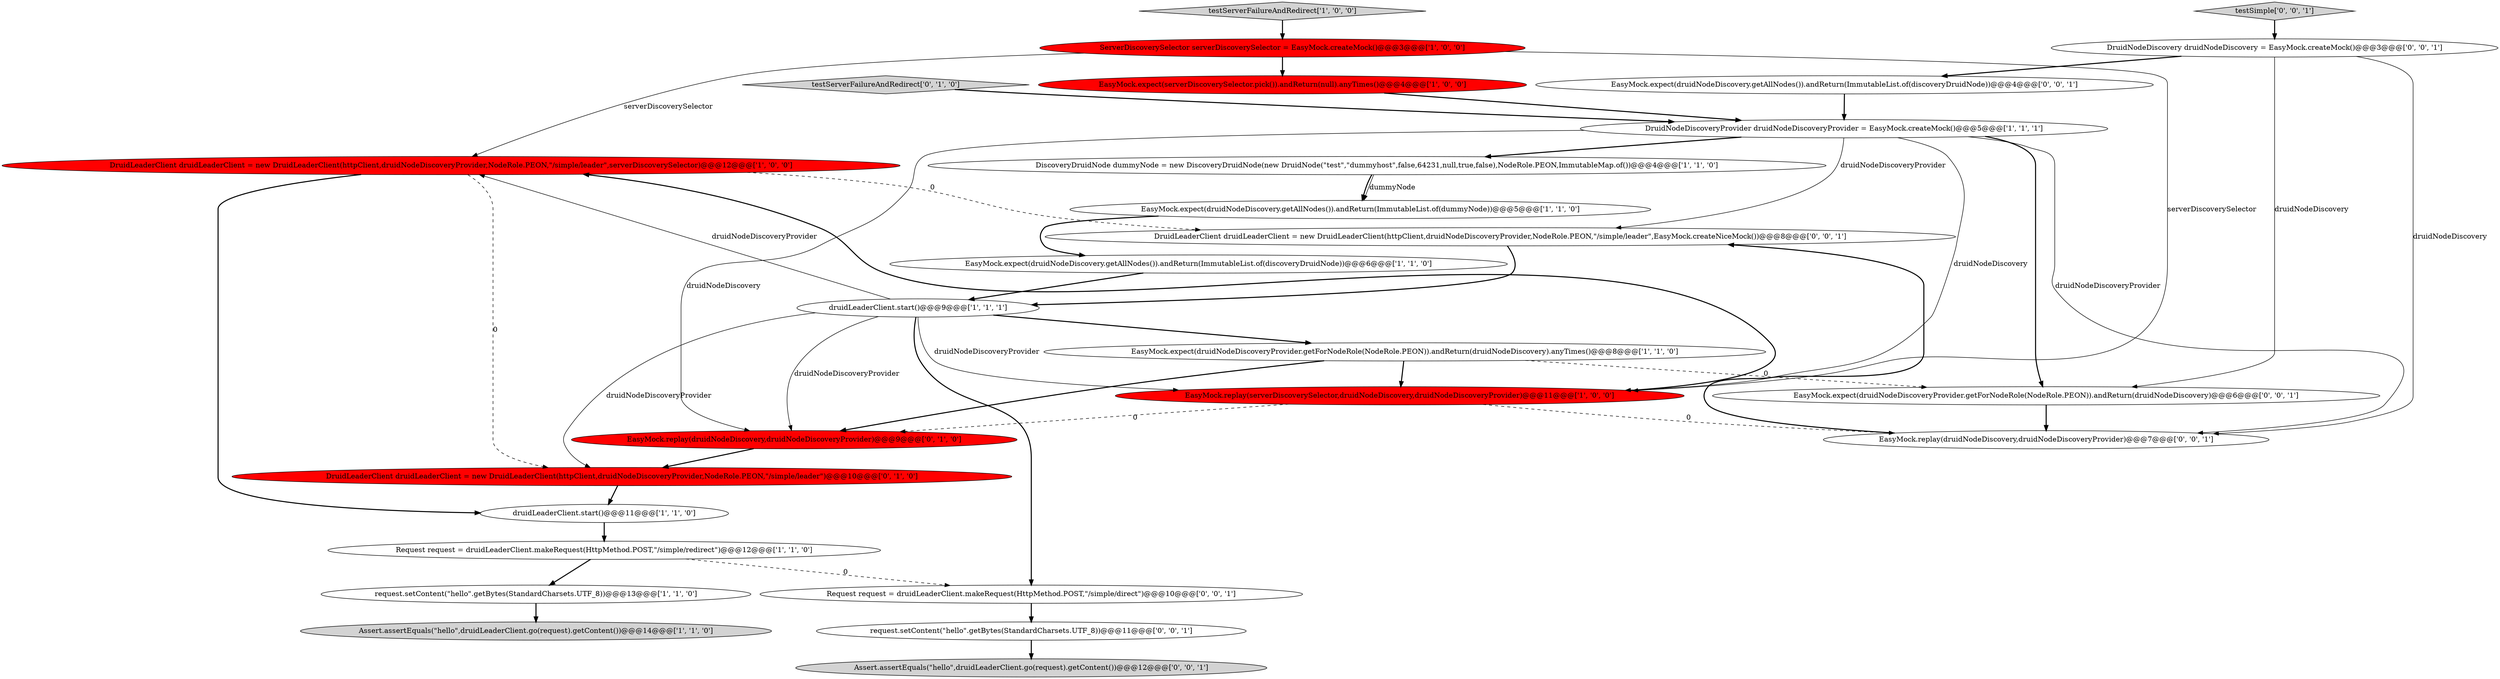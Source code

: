 digraph {
9 [style = filled, label = "DruidLeaderClient druidLeaderClient = new DruidLeaderClient(httpClient,druidNodeDiscoveryProvider,NodeRole.PEON,\"/simple/leader\",serverDiscoverySelector)@@@12@@@['1', '0', '0']", fillcolor = red, shape = ellipse image = "AAA1AAABBB1BBB"];
2 [style = filled, label = "testServerFailureAndRedirect['1', '0', '0']", fillcolor = lightgray, shape = diamond image = "AAA0AAABBB1BBB"];
10 [style = filled, label = "DruidNodeDiscoveryProvider druidNodeDiscoveryProvider = EasyMock.createMock()@@@5@@@['1', '1', '1']", fillcolor = white, shape = ellipse image = "AAA0AAABBB1BBB"];
4 [style = filled, label = "Assert.assertEquals(\"hello\",druidLeaderClient.go(request).getContent())@@@14@@@['1', '1', '0']", fillcolor = lightgray, shape = ellipse image = "AAA0AAABBB1BBB"];
8 [style = filled, label = "request.setContent(\"hello\".getBytes(StandardCharsets.UTF_8))@@@13@@@['1', '1', '0']", fillcolor = white, shape = ellipse image = "AAA0AAABBB1BBB"];
11 [style = filled, label = "druidLeaderClient.start()@@@11@@@['1', '1', '0']", fillcolor = white, shape = ellipse image = "AAA0AAABBB1BBB"];
23 [style = filled, label = "DruidNodeDiscovery druidNodeDiscovery = EasyMock.createMock()@@@3@@@['0', '0', '1']", fillcolor = white, shape = ellipse image = "AAA0AAABBB3BBB"];
24 [style = filled, label = "EasyMock.expect(druidNodeDiscovery.getAllNodes()).andReturn(ImmutableList.of(discoveryDruidNode))@@@4@@@['0', '0', '1']", fillcolor = white, shape = ellipse image = "AAA0AAABBB3BBB"];
25 [style = filled, label = "Request request = druidLeaderClient.makeRequest(HttpMethod.POST,\"/simple/direct\")@@@10@@@['0', '0', '1']", fillcolor = white, shape = ellipse image = "AAA0AAABBB3BBB"];
5 [style = filled, label = "EasyMock.expect(serverDiscoverySelector.pick()).andReturn(null).anyTimes()@@@4@@@['1', '0', '0']", fillcolor = red, shape = ellipse image = "AAA1AAABBB1BBB"];
15 [style = filled, label = "testServerFailureAndRedirect['0', '1', '0']", fillcolor = lightgray, shape = diamond image = "AAA0AAABBB2BBB"];
12 [style = filled, label = "EasyMock.expect(druidNodeDiscovery.getAllNodes()).andReturn(ImmutableList.of(dummyNode))@@@5@@@['1', '1', '0']", fillcolor = white, shape = ellipse image = "AAA0AAABBB1BBB"];
1 [style = filled, label = "EasyMock.expect(druidNodeDiscovery.getAllNodes()).andReturn(ImmutableList.of(discoveryDruidNode))@@@6@@@['1', '1', '0']", fillcolor = white, shape = ellipse image = "AAA0AAABBB1BBB"];
0 [style = filled, label = "ServerDiscoverySelector serverDiscoverySelector = EasyMock.createMock()@@@3@@@['1', '0', '0']", fillcolor = red, shape = ellipse image = "AAA1AAABBB1BBB"];
19 [style = filled, label = "request.setContent(\"hello\".getBytes(StandardCharsets.UTF_8))@@@11@@@['0', '0', '1']", fillcolor = white, shape = ellipse image = "AAA0AAABBB3BBB"];
17 [style = filled, label = "DruidLeaderClient druidLeaderClient = new DruidLeaderClient(httpClient,druidNodeDiscoveryProvider,NodeRole.PEON,\"/simple/leader\")@@@10@@@['0', '1', '0']", fillcolor = red, shape = ellipse image = "AAA1AAABBB2BBB"];
14 [style = filled, label = "EasyMock.replay(serverDiscoverySelector,druidNodeDiscovery,druidNodeDiscoveryProvider)@@@11@@@['1', '0', '0']", fillcolor = red, shape = ellipse image = "AAA1AAABBB1BBB"];
26 [style = filled, label = "Assert.assertEquals(\"hello\",druidLeaderClient.go(request).getContent())@@@12@@@['0', '0', '1']", fillcolor = lightgray, shape = ellipse image = "AAA0AAABBB3BBB"];
6 [style = filled, label = "DiscoveryDruidNode dummyNode = new DiscoveryDruidNode(new DruidNode(\"test\",\"dummyhost\",false,64231,null,true,false),NodeRole.PEON,ImmutableMap.of())@@@4@@@['1', '1', '0']", fillcolor = white, shape = ellipse image = "AAA0AAABBB1BBB"];
16 [style = filled, label = "EasyMock.replay(druidNodeDiscovery,druidNodeDiscoveryProvider)@@@9@@@['0', '1', '0']", fillcolor = red, shape = ellipse image = "AAA1AAABBB2BBB"];
20 [style = filled, label = "testSimple['0', '0', '1']", fillcolor = lightgray, shape = diamond image = "AAA0AAABBB3BBB"];
13 [style = filled, label = "druidLeaderClient.start()@@@9@@@['1', '1', '1']", fillcolor = white, shape = ellipse image = "AAA0AAABBB1BBB"];
18 [style = filled, label = "EasyMock.expect(druidNodeDiscoveryProvider.getForNodeRole(NodeRole.PEON)).andReturn(druidNodeDiscovery)@@@6@@@['0', '0', '1']", fillcolor = white, shape = ellipse image = "AAA0AAABBB3BBB"];
7 [style = filled, label = "Request request = druidLeaderClient.makeRequest(HttpMethod.POST,\"/simple/redirect\")@@@12@@@['1', '1', '0']", fillcolor = white, shape = ellipse image = "AAA0AAABBB1BBB"];
3 [style = filled, label = "EasyMock.expect(druidNodeDiscoveryProvider.getForNodeRole(NodeRole.PEON)).andReturn(druidNodeDiscovery).anyTimes()@@@8@@@['1', '1', '0']", fillcolor = white, shape = ellipse image = "AAA0AAABBB1BBB"];
21 [style = filled, label = "DruidLeaderClient druidLeaderClient = new DruidLeaderClient(httpClient,druidNodeDiscoveryProvider,NodeRole.PEON,\"/simple/leader\",EasyMock.createNiceMock())@@@8@@@['0', '0', '1']", fillcolor = white, shape = ellipse image = "AAA0AAABBB3BBB"];
22 [style = filled, label = "EasyMock.replay(druidNodeDiscovery,druidNodeDiscoveryProvider)@@@7@@@['0', '0', '1']", fillcolor = white, shape = ellipse image = "AAA0AAABBB3BBB"];
24->10 [style = bold, label=""];
13->25 [style = bold, label=""];
5->10 [style = bold, label=""];
10->18 [style = bold, label=""];
10->16 [style = solid, label="druidNodeDiscovery"];
6->12 [style = solid, label="dummyNode"];
15->10 [style = bold, label=""];
9->11 [style = bold, label=""];
10->22 [style = solid, label="druidNodeDiscoveryProvider"];
13->9 [style = solid, label="druidNodeDiscoveryProvider"];
3->18 [style = dashed, label="0"];
3->14 [style = bold, label=""];
22->21 [style = bold, label=""];
14->22 [style = dashed, label="0"];
23->18 [style = solid, label="druidNodeDiscovery"];
16->17 [style = bold, label=""];
3->16 [style = bold, label=""];
7->8 [style = bold, label=""];
12->1 [style = bold, label=""];
10->6 [style = bold, label=""];
1->13 [style = bold, label=""];
0->9 [style = solid, label="serverDiscoverySelector"];
0->14 [style = solid, label="serverDiscoverySelector"];
10->21 [style = solid, label="druidNodeDiscoveryProvider"];
13->17 [style = solid, label="druidNodeDiscoveryProvider"];
23->22 [style = solid, label="druidNodeDiscovery"];
23->24 [style = bold, label=""];
2->0 [style = bold, label=""];
18->22 [style = bold, label=""];
13->14 [style = solid, label="druidNodeDiscoveryProvider"];
20->23 [style = bold, label=""];
13->3 [style = bold, label=""];
13->16 [style = solid, label="druidNodeDiscoveryProvider"];
21->13 [style = bold, label=""];
10->14 [style = solid, label="druidNodeDiscovery"];
9->21 [style = dashed, label="0"];
19->26 [style = bold, label=""];
9->17 [style = dashed, label="0"];
25->19 [style = bold, label=""];
7->25 [style = dashed, label="0"];
14->9 [style = bold, label=""];
14->16 [style = dashed, label="0"];
8->4 [style = bold, label=""];
11->7 [style = bold, label=""];
0->5 [style = bold, label=""];
17->11 [style = bold, label=""];
6->12 [style = bold, label=""];
}
